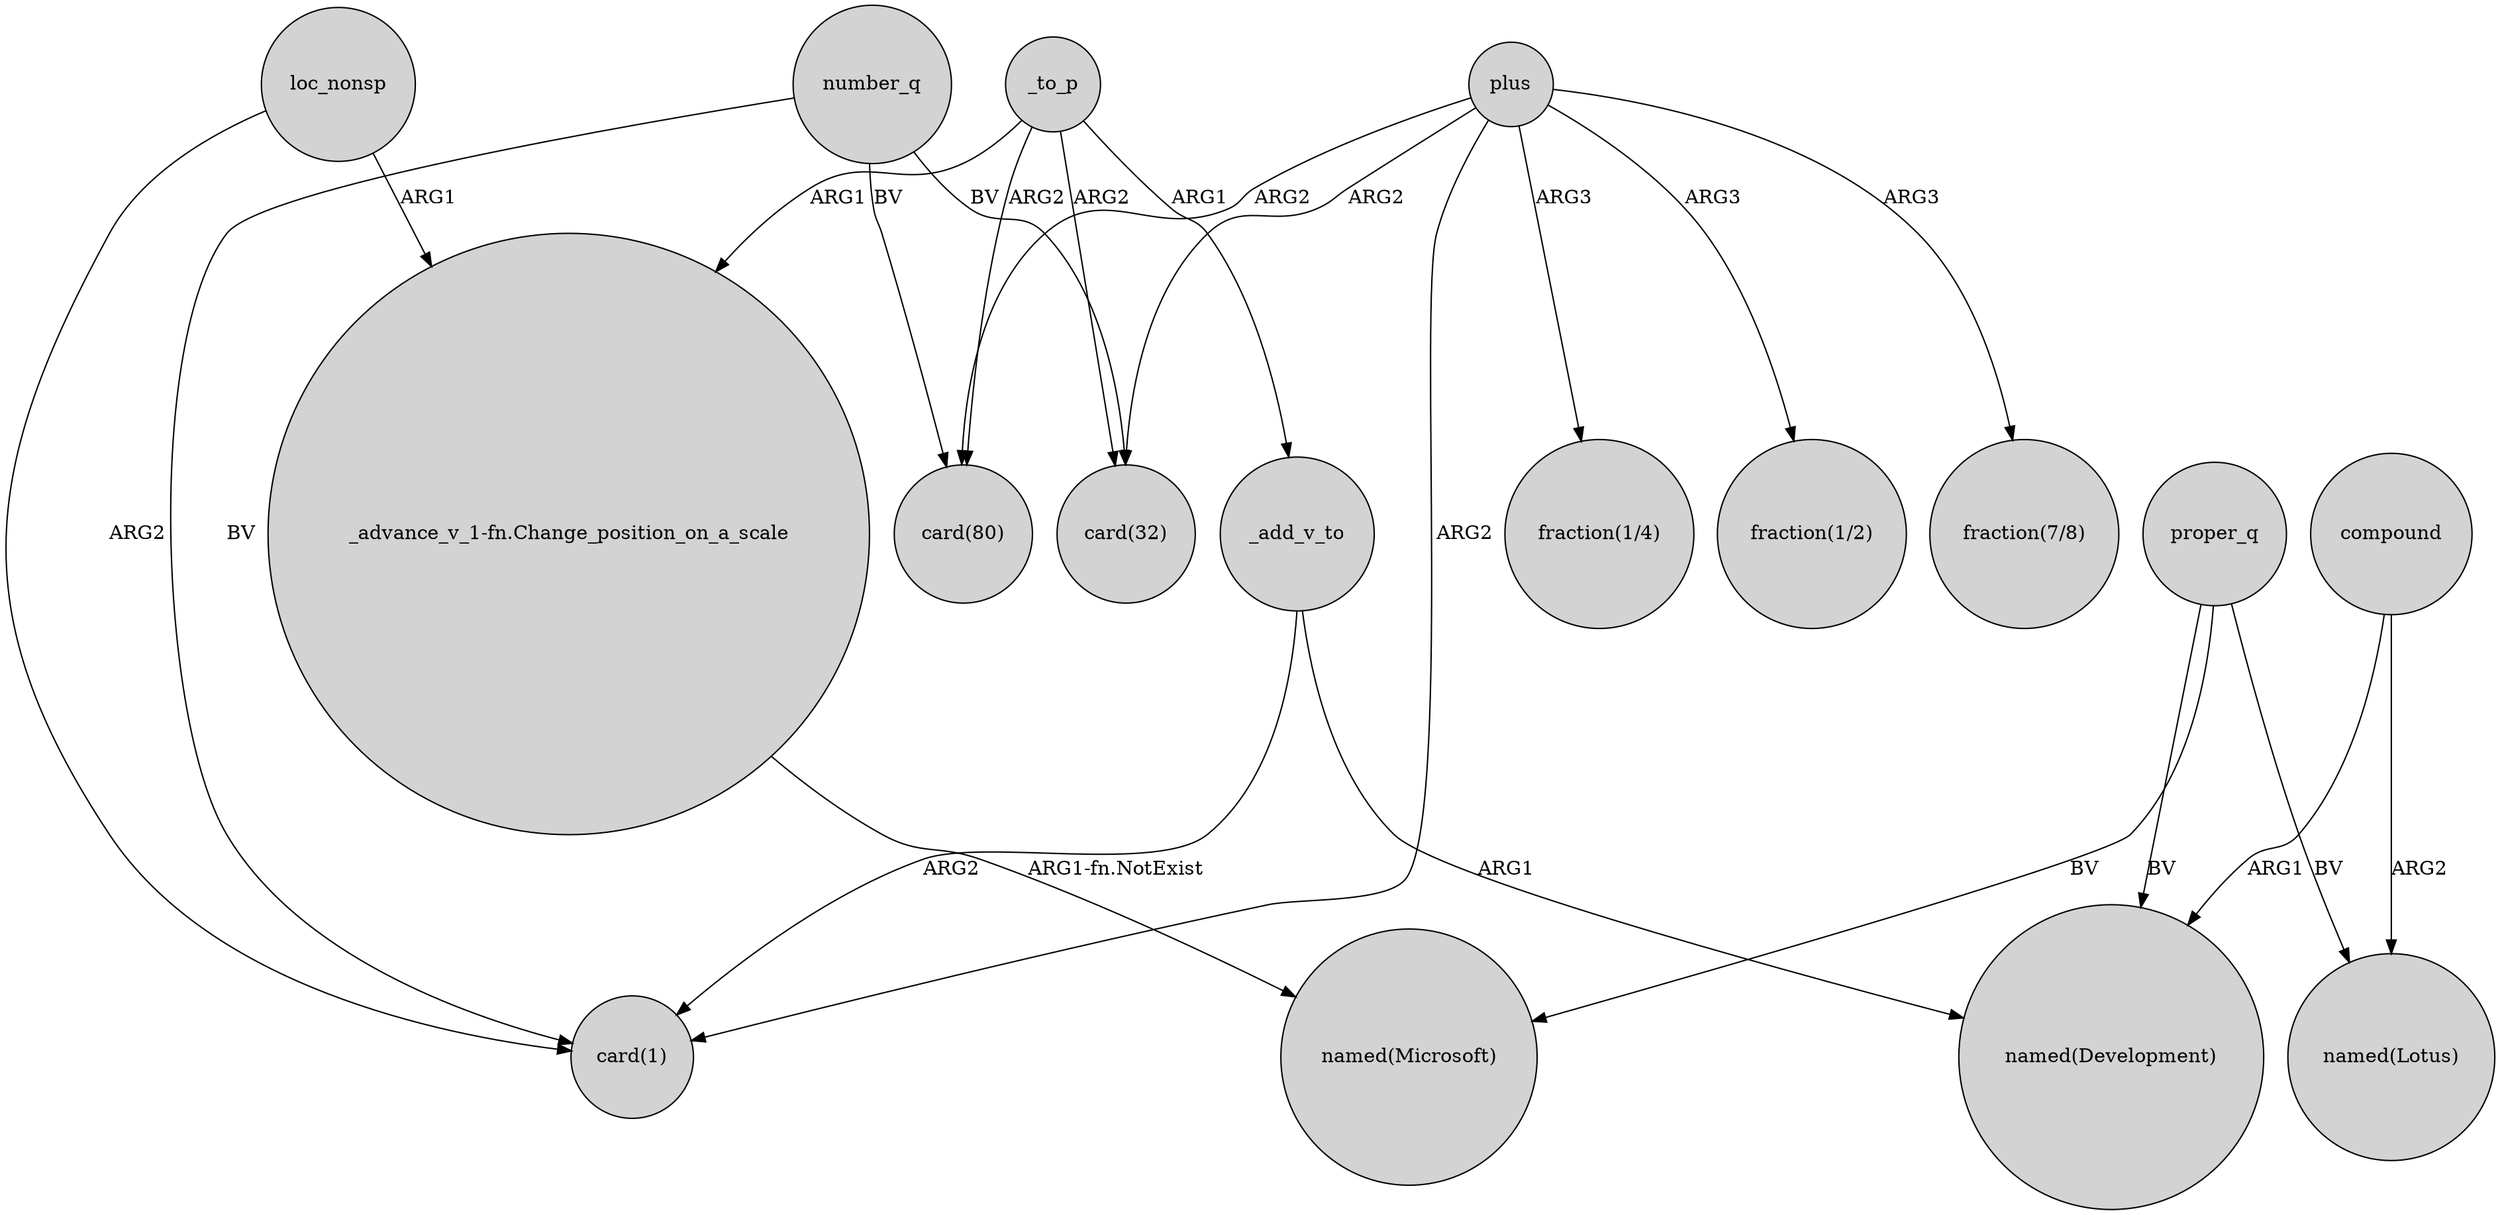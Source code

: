 digraph {
	node [shape=circle style=filled]
	plus -> "card(1)" [label=ARG2]
	plus -> "fraction(1/4)" [label=ARG3]
	compound -> "named(Lotus)" [label=ARG2]
	loc_nonsp -> "card(1)" [label=ARG2]
	"_advance_v_1-fn.Change_position_on_a_scale" -> "named(Microsoft)" [label="ARG1-fn.NotExist"]
	plus -> "card(80)" [label=ARG2]
	proper_q -> "named(Development)" [label=BV]
	proper_q -> "named(Lotus)" [label=BV]
	_add_v_to -> "card(1)" [label=ARG2]
	number_q -> "card(80)" [label=BV]
	_to_p -> _add_v_to [label=ARG1]
	_to_p -> "card(80)" [label=ARG2]
	_to_p -> "card(32)" [label=ARG2]
	loc_nonsp -> "_advance_v_1-fn.Change_position_on_a_scale" [label=ARG1]
	plus -> "card(32)" [label=ARG2]
	_add_v_to -> "named(Development)" [label=ARG1]
	_to_p -> "_advance_v_1-fn.Change_position_on_a_scale" [label=ARG1]
	number_q -> "card(1)" [label=BV]
	plus -> "fraction(1/2)" [label=ARG3]
	proper_q -> "named(Microsoft)" [label=BV]
	plus -> "fraction(7/8)" [label=ARG3]
	compound -> "named(Development)" [label=ARG1]
	number_q -> "card(32)" [label=BV]
}
